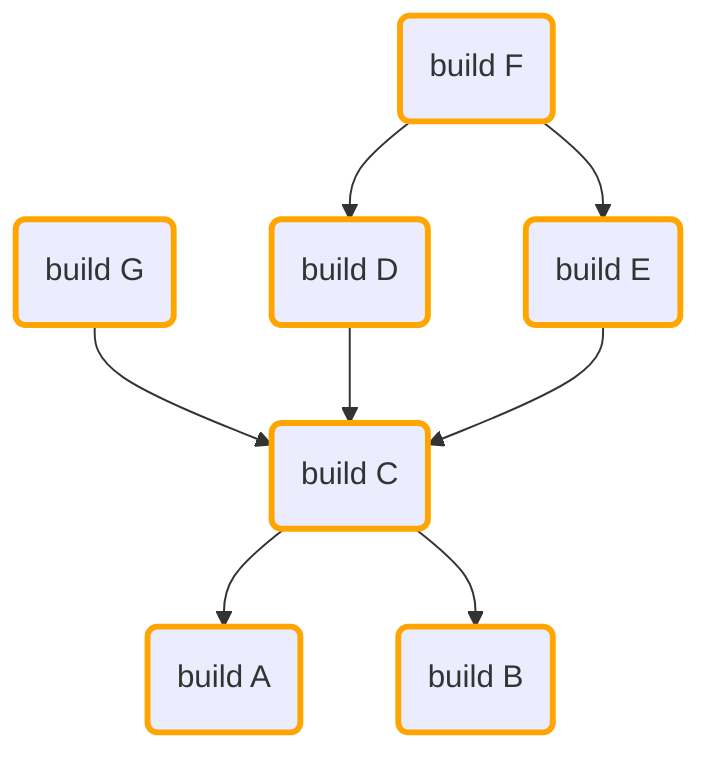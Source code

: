 flowchart TD
classDef forced stroke:red,stroke-width:3px
classDef used stroke:orange,stroke-width:3px
classDef selected stroke:black,stroke-width:3px
F:build("build F")
G:build("build G")
F:build --> D:build
F:build --> E:build
class F:build used
G:build --> C:build
class G:build used
D:build("build D")
E:build("build E")
D:build --> C:build
class D:build used
E:build --> C:build
class E:build used
C:build("build C")
C:build --> A:build
C:build --> B:build
class C:build used
A:build("build A")
B:build("build B")
class A:build used
class B:build used